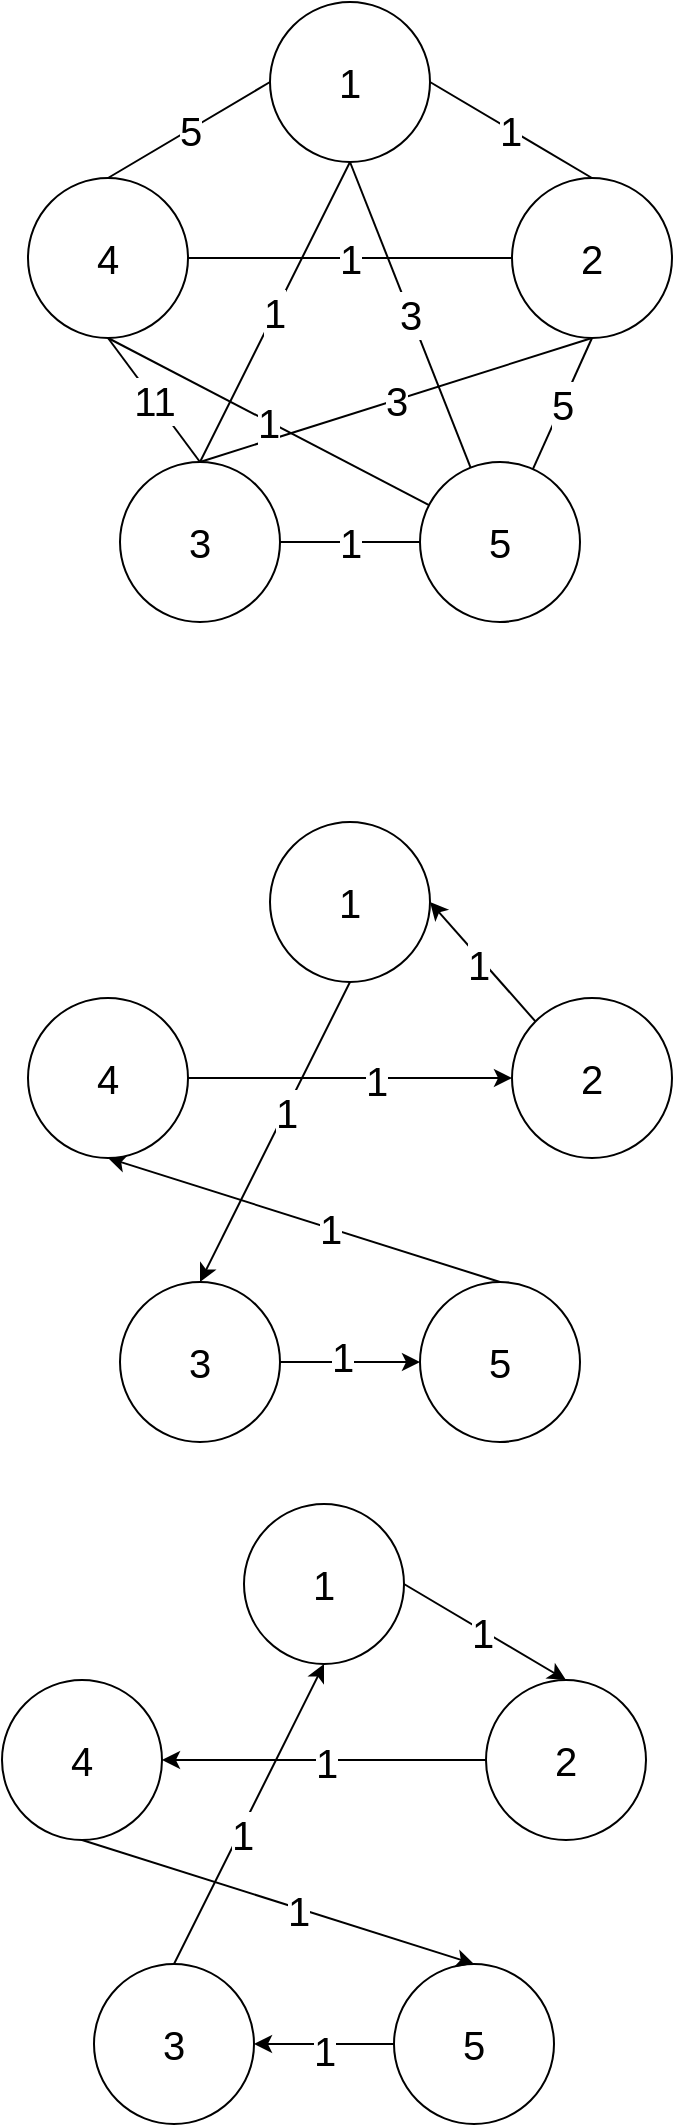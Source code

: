 <mxfile version="23.1.5" type="device">
  <diagram name="Страница — 1" id="-Ie1o2aMSCX20nGQ2dLx">
    <mxGraphModel dx="1295" dy="2519" grid="1" gridSize="10" guides="1" tooltips="1" connect="1" arrows="1" fold="1" page="1" pageScale="1" pageWidth="2000" pageHeight="2000" math="0" shadow="0">
      <root>
        <mxCell id="0" />
        <mxCell id="1" parent="0" />
        <mxCell id="VU2VCrYujd8OPfCtHwSb-7" style="edgeStyle=orthogonalEdgeStyle;rounded=0;orthogonalLoop=1;jettySize=auto;html=1;exitX=1;exitY=0.5;exitDx=0;exitDy=0;entryX=0.5;entryY=0;entryDx=0;entryDy=0;noEdgeStyle=1;fontSize=20;" edge="1" parent="1" source="VU2VCrYujd8OPfCtHwSb-1" target="VU2VCrYujd8OPfCtHwSb-2">
          <mxGeometry relative="1" as="geometry" />
        </mxCell>
        <mxCell id="VU2VCrYujd8OPfCtHwSb-12" value="1" style="edgeLabel;html=1;align=center;verticalAlign=middle;resizable=0;points=[];fontSize=20;" vertex="1" connectable="0" parent="VU2VCrYujd8OPfCtHwSb-7">
          <mxGeometry x="-0.035" y="-1" relative="1" as="geometry">
            <mxPoint as="offset" />
          </mxGeometry>
        </mxCell>
        <mxCell id="VU2VCrYujd8OPfCtHwSb-1" value="1" style="ellipse;whiteSpace=wrap;html=1;aspect=fixed;fontSize=20;" vertex="1" parent="1">
          <mxGeometry x="328" y="131" width="80" height="80" as="geometry" />
        </mxCell>
        <mxCell id="VU2VCrYujd8OPfCtHwSb-8" style="edgeStyle=orthogonalEdgeStyle;rounded=0;orthogonalLoop=1;jettySize=auto;html=1;exitX=0;exitY=0.5;exitDx=0;exitDy=0;entryX=1;entryY=0.5;entryDx=0;entryDy=0;noEdgeStyle=1;fontSize=20;" edge="1" parent="1" source="VU2VCrYujd8OPfCtHwSb-2" target="VU2VCrYujd8OPfCtHwSb-5">
          <mxGeometry relative="1" as="geometry" />
        </mxCell>
        <mxCell id="VU2VCrYujd8OPfCtHwSb-13" value="1" style="edgeLabel;html=1;align=center;verticalAlign=middle;resizable=0;points=[];fontSize=20;" vertex="1" connectable="0" parent="VU2VCrYujd8OPfCtHwSb-8">
          <mxGeometry x="-0.01" y="1" relative="1" as="geometry">
            <mxPoint as="offset" />
          </mxGeometry>
        </mxCell>
        <mxCell id="VU2VCrYujd8OPfCtHwSb-2" value="2" style="ellipse;whiteSpace=wrap;html=1;aspect=fixed;fontSize=20;" vertex="1" parent="1">
          <mxGeometry x="449" y="219" width="80" height="80" as="geometry" />
        </mxCell>
        <mxCell id="VU2VCrYujd8OPfCtHwSb-10" style="edgeStyle=orthogonalEdgeStyle;rounded=0;orthogonalLoop=1;jettySize=auto;html=1;exitX=0;exitY=0.5;exitDx=0;exitDy=0;entryX=1;entryY=0.5;entryDx=0;entryDy=0;noEdgeStyle=1;fontSize=20;" edge="1" parent="1" source="VU2VCrYujd8OPfCtHwSb-3" target="VU2VCrYujd8OPfCtHwSb-4">
          <mxGeometry relative="1" as="geometry" />
        </mxCell>
        <mxCell id="VU2VCrYujd8OPfCtHwSb-16" value="1" style="edgeLabel;html=1;align=center;verticalAlign=middle;resizable=0;points=[];fontSize=20;" vertex="1" connectable="0" parent="VU2VCrYujd8OPfCtHwSb-10">
          <mxGeometry x="-0.001" y="3" relative="1" as="geometry">
            <mxPoint as="offset" />
          </mxGeometry>
        </mxCell>
        <mxCell id="VU2VCrYujd8OPfCtHwSb-3" value="5" style="ellipse;whiteSpace=wrap;html=1;aspect=fixed;fontSize=20;" vertex="1" parent="1">
          <mxGeometry x="403" y="361" width="80" height="80" as="geometry" />
        </mxCell>
        <mxCell id="VU2VCrYujd8OPfCtHwSb-11" style="edgeStyle=orthogonalEdgeStyle;rounded=0;orthogonalLoop=1;jettySize=auto;html=1;entryX=0.5;entryY=1;entryDx=0;entryDy=0;noEdgeStyle=1;exitX=0.5;exitY=0;exitDx=0;exitDy=0;fontSize=20;" edge="1" parent="1" source="VU2VCrYujd8OPfCtHwSb-4" target="VU2VCrYujd8OPfCtHwSb-1">
          <mxGeometry relative="1" as="geometry">
            <mxPoint x="320" y="350" as="sourcePoint" />
          </mxGeometry>
        </mxCell>
        <mxCell id="VU2VCrYujd8OPfCtHwSb-17" value="1" style="edgeLabel;html=1;align=center;verticalAlign=middle;resizable=0;points=[];fontSize=20;" vertex="1" connectable="0" parent="VU2VCrYujd8OPfCtHwSb-11">
          <mxGeometry x="-0.116" y="-1" relative="1" as="geometry">
            <mxPoint as="offset" />
          </mxGeometry>
        </mxCell>
        <mxCell id="VU2VCrYujd8OPfCtHwSb-4" value="3" style="ellipse;whiteSpace=wrap;html=1;aspect=fixed;fontSize=20;" vertex="1" parent="1">
          <mxGeometry x="253" y="361" width="80" height="80" as="geometry" />
        </mxCell>
        <mxCell id="VU2VCrYujd8OPfCtHwSb-9" style="edgeStyle=orthogonalEdgeStyle;rounded=0;orthogonalLoop=1;jettySize=auto;html=1;exitX=0.5;exitY=1;exitDx=0;exitDy=0;entryX=0.5;entryY=0;entryDx=0;entryDy=0;noEdgeStyle=1;fontSize=20;" edge="1" parent="1" source="VU2VCrYujd8OPfCtHwSb-5" target="VU2VCrYujd8OPfCtHwSb-3">
          <mxGeometry relative="1" as="geometry" />
        </mxCell>
        <mxCell id="VU2VCrYujd8OPfCtHwSb-14" value="1" style="edgeLabel;html=1;align=center;verticalAlign=middle;resizable=0;points=[];fontSize=20;" vertex="1" connectable="0" parent="VU2VCrYujd8OPfCtHwSb-9">
          <mxGeometry x="0.104" y="-1" relative="1" as="geometry">
            <mxPoint as="offset" />
          </mxGeometry>
        </mxCell>
        <mxCell id="VU2VCrYujd8OPfCtHwSb-5" value="4" style="ellipse;whiteSpace=wrap;html=1;aspect=fixed;fontSize=20;" vertex="1" parent="1">
          <mxGeometry x="207" y="219" width="80" height="80" as="geometry" />
        </mxCell>
        <mxCell id="VU2VCrYujd8OPfCtHwSb-36" style="rounded=0;orthogonalLoop=1;jettySize=auto;html=1;exitX=0.5;exitY=1;exitDx=0;exitDy=0;entryX=0.5;entryY=0;entryDx=0;entryDy=0;fontSize=20;" edge="1" parent="1" source="VU2VCrYujd8OPfCtHwSb-20" target="VU2VCrYujd8OPfCtHwSb-29">
          <mxGeometry relative="1" as="geometry" />
        </mxCell>
        <mxCell id="VU2VCrYujd8OPfCtHwSb-41" value="1" style="edgeLabel;html=1;align=center;verticalAlign=middle;resizable=0;points=[];fontSize=20;" vertex="1" connectable="0" parent="VU2VCrYujd8OPfCtHwSb-36">
          <mxGeometry x="-0.135" relative="1" as="geometry">
            <mxPoint as="offset" />
          </mxGeometry>
        </mxCell>
        <mxCell id="VU2VCrYujd8OPfCtHwSb-20" value="1" style="ellipse;whiteSpace=wrap;html=1;aspect=fixed;fontSize=20;" vertex="1" parent="1">
          <mxGeometry x="341" y="-210" width="80" height="80" as="geometry" />
        </mxCell>
        <mxCell id="VU2VCrYujd8OPfCtHwSb-34" style="rounded=0;orthogonalLoop=1;jettySize=auto;html=1;exitX=0;exitY=0;exitDx=0;exitDy=0;entryX=1;entryY=0.5;entryDx=0;entryDy=0;fontSize=20;" edge="1" parent="1" source="VU2VCrYujd8OPfCtHwSb-23" target="VU2VCrYujd8OPfCtHwSb-20">
          <mxGeometry relative="1" as="geometry" />
        </mxCell>
        <mxCell id="VU2VCrYujd8OPfCtHwSb-40" value="1" style="edgeLabel;html=1;align=center;verticalAlign=middle;resizable=0;points=[];fontSize=20;" vertex="1" connectable="0" parent="VU2VCrYujd8OPfCtHwSb-34">
          <mxGeometry x="0.031" y="2" relative="1" as="geometry">
            <mxPoint as="offset" />
          </mxGeometry>
        </mxCell>
        <mxCell id="VU2VCrYujd8OPfCtHwSb-23" value="2" style="ellipse;whiteSpace=wrap;html=1;aspect=fixed;fontSize=20;" vertex="1" parent="1">
          <mxGeometry x="462" y="-122" width="80" height="80" as="geometry" />
        </mxCell>
        <mxCell id="VU2VCrYujd8OPfCtHwSb-38" style="rounded=0;orthogonalLoop=1;jettySize=auto;html=1;exitX=0.5;exitY=0;exitDx=0;exitDy=0;entryX=0.5;entryY=1;entryDx=0;entryDy=0;fontSize=20;" edge="1" parent="1" source="VU2VCrYujd8OPfCtHwSb-26" target="VU2VCrYujd8OPfCtHwSb-32">
          <mxGeometry relative="1" as="geometry" />
        </mxCell>
        <mxCell id="VU2VCrYujd8OPfCtHwSb-43" value="1" style="edgeLabel;html=1;align=center;verticalAlign=middle;resizable=0;points=[];fontSize=20;" vertex="1" connectable="0" parent="VU2VCrYujd8OPfCtHwSb-38">
          <mxGeometry x="-0.134" relative="1" as="geometry">
            <mxPoint as="offset" />
          </mxGeometry>
        </mxCell>
        <mxCell id="VU2VCrYujd8OPfCtHwSb-26" value="5" style="ellipse;whiteSpace=wrap;html=1;aspect=fixed;fontSize=20;" vertex="1" parent="1">
          <mxGeometry x="416" y="20" width="80" height="80" as="geometry" />
        </mxCell>
        <mxCell id="VU2VCrYujd8OPfCtHwSb-37" style="edgeStyle=orthogonalEdgeStyle;rounded=0;orthogonalLoop=1;jettySize=auto;html=1;exitX=1;exitY=0.5;exitDx=0;exitDy=0;entryX=0;entryY=0.5;entryDx=0;entryDy=0;fontSize=20;" edge="1" parent="1" source="VU2VCrYujd8OPfCtHwSb-29" target="VU2VCrYujd8OPfCtHwSb-26">
          <mxGeometry relative="1" as="geometry" />
        </mxCell>
        <mxCell id="VU2VCrYujd8OPfCtHwSb-42" value="1" style="edgeLabel;html=1;align=center;verticalAlign=middle;resizable=0;points=[];fontSize=20;" vertex="1" connectable="0" parent="VU2VCrYujd8OPfCtHwSb-37">
          <mxGeometry x="-0.135" y="3" relative="1" as="geometry">
            <mxPoint as="offset" />
          </mxGeometry>
        </mxCell>
        <mxCell id="VU2VCrYujd8OPfCtHwSb-29" value="3" style="ellipse;whiteSpace=wrap;html=1;aspect=fixed;fontSize=20;" vertex="1" parent="1">
          <mxGeometry x="266" y="20" width="80" height="80" as="geometry" />
        </mxCell>
        <mxCell id="VU2VCrYujd8OPfCtHwSb-33" style="edgeStyle=orthogonalEdgeStyle;rounded=0;orthogonalLoop=1;jettySize=auto;html=1;exitX=1;exitY=0.5;exitDx=0;exitDy=0;entryX=0;entryY=0.5;entryDx=0;entryDy=0;fontSize=20;" edge="1" parent="1" source="VU2VCrYujd8OPfCtHwSb-32" target="VU2VCrYujd8OPfCtHwSb-23">
          <mxGeometry relative="1" as="geometry" />
        </mxCell>
        <mxCell id="VU2VCrYujd8OPfCtHwSb-39" value="1" style="edgeLabel;html=1;align=center;verticalAlign=middle;resizable=0;points=[];fontSize=20;" vertex="1" connectable="0" parent="VU2VCrYujd8OPfCtHwSb-33">
          <mxGeometry x="0.153" y="-1" relative="1" as="geometry">
            <mxPoint as="offset" />
          </mxGeometry>
        </mxCell>
        <mxCell id="VU2VCrYujd8OPfCtHwSb-32" value="4" style="ellipse;whiteSpace=wrap;html=1;aspect=fixed;fontSize=20;" vertex="1" parent="1">
          <mxGeometry x="220" y="-122" width="80" height="80" as="geometry" />
        </mxCell>
        <mxCell id="VU2VCrYujd8OPfCtHwSb-84" value="1" style="edgeStyle=orthogonalEdgeStyle;rounded=0;orthogonalLoop=1;jettySize=auto;html=1;exitX=1;exitY=0.5;exitDx=0;exitDy=0;entryX=0.5;entryY=0;entryDx=0;entryDy=0;noEdgeStyle=1;endArrow=none;endFill=0;fontSize=20;" edge="1" parent="1" source="VU2VCrYujd8OPfCtHwSb-88" target="VU2VCrYujd8OPfCtHwSb-92">
          <mxGeometry relative="1" as="geometry" />
        </mxCell>
        <mxCell id="VU2VCrYujd8OPfCtHwSb-85" value="1" style="edgeStyle=orthogonalEdgeStyle;rounded=0;orthogonalLoop=1;jettySize=auto;html=1;exitX=0.5;exitY=1;exitDx=0;exitDy=0;entryX=0.5;entryY=0;entryDx=0;entryDy=0;noEdgeStyle=1;endArrow=none;endFill=0;fontSize=20;" edge="1" parent="1" source="VU2VCrYujd8OPfCtHwSb-88" target="VU2VCrYujd8OPfCtHwSb-96">
          <mxGeometry relative="1" as="geometry" />
        </mxCell>
        <mxCell id="VU2VCrYujd8OPfCtHwSb-86" value="5" style="edgeStyle=orthogonalEdgeStyle;rounded=0;orthogonalLoop=1;jettySize=auto;html=1;exitX=0;exitY=0.5;exitDx=0;exitDy=0;entryX=0.5;entryY=0;entryDx=0;entryDy=0;noEdgeStyle=1;endArrow=none;endFill=0;fontSize=20;" edge="1" parent="1" source="VU2VCrYujd8OPfCtHwSb-88" target="VU2VCrYujd8OPfCtHwSb-98">
          <mxGeometry relative="1" as="geometry" />
        </mxCell>
        <mxCell id="VU2VCrYujd8OPfCtHwSb-87" value="3" style="edgeStyle=orthogonalEdgeStyle;rounded=0;orthogonalLoop=1;jettySize=auto;html=1;exitX=0.5;exitY=1;exitDx=0;exitDy=0;noEdgeStyle=1;endArrow=none;endFill=0;fontSize=20;" edge="1" parent="1" source="VU2VCrYujd8OPfCtHwSb-88" target="VU2VCrYujd8OPfCtHwSb-93">
          <mxGeometry relative="1" as="geometry" />
        </mxCell>
        <mxCell id="VU2VCrYujd8OPfCtHwSb-88" value="1" style="ellipse;whiteSpace=wrap;html=1;aspect=fixed;fontSize=20;" vertex="1" parent="1">
          <mxGeometry x="341" y="-620" width="80" height="80" as="geometry" />
        </mxCell>
        <mxCell id="VU2VCrYujd8OPfCtHwSb-89" value="3" style="edgeStyle=orthogonalEdgeStyle;rounded=0;orthogonalLoop=1;jettySize=auto;html=1;exitX=0.5;exitY=1;exitDx=0;exitDy=0;entryX=0.5;entryY=0;entryDx=0;entryDy=0;noEdgeStyle=1;endArrow=none;endFill=0;fontSize=20;" edge="1" parent="1" source="VU2VCrYujd8OPfCtHwSb-92" target="VU2VCrYujd8OPfCtHwSb-96">
          <mxGeometry relative="1" as="geometry" />
        </mxCell>
        <mxCell id="VU2VCrYujd8OPfCtHwSb-90" value="1" style="edgeStyle=orthogonalEdgeStyle;rounded=0;orthogonalLoop=1;jettySize=auto;html=1;exitX=0;exitY=0.5;exitDx=0;exitDy=0;entryX=1;entryY=0.5;entryDx=0;entryDy=0;noEdgeStyle=1;endArrow=none;endFill=0;fontSize=20;" edge="1" parent="1" source="VU2VCrYujd8OPfCtHwSb-92" target="VU2VCrYujd8OPfCtHwSb-98">
          <mxGeometry relative="1" as="geometry" />
        </mxCell>
        <mxCell id="VU2VCrYujd8OPfCtHwSb-91" value="5" style="edgeStyle=orthogonalEdgeStyle;rounded=0;orthogonalLoop=1;jettySize=auto;html=1;exitX=0.5;exitY=1;exitDx=0;exitDy=0;noEdgeStyle=1;endArrow=none;endFill=0;fontSize=20;" edge="1" parent="1" source="VU2VCrYujd8OPfCtHwSb-92" target="VU2VCrYujd8OPfCtHwSb-93">
          <mxGeometry relative="1" as="geometry" />
        </mxCell>
        <mxCell id="VU2VCrYujd8OPfCtHwSb-92" value="2" style="ellipse;whiteSpace=wrap;html=1;aspect=fixed;fontSize=20;" vertex="1" parent="1">
          <mxGeometry x="462" y="-532" width="80" height="80" as="geometry" />
        </mxCell>
        <mxCell id="VU2VCrYujd8OPfCtHwSb-93" value="5" style="ellipse;whiteSpace=wrap;html=1;aspect=fixed;fontSize=20;" vertex="1" parent="1">
          <mxGeometry x="416" y="-390" width="80" height="80" as="geometry" />
        </mxCell>
        <mxCell id="VU2VCrYujd8OPfCtHwSb-94" value="11" style="edgeStyle=orthogonalEdgeStyle;rounded=0;orthogonalLoop=1;jettySize=auto;html=1;exitX=0.5;exitY=0;exitDx=0;exitDy=0;entryX=0.5;entryY=1;entryDx=0;entryDy=0;noEdgeStyle=1;endArrow=none;endFill=0;fontSize=20;" edge="1" parent="1" source="VU2VCrYujd8OPfCtHwSb-96" target="VU2VCrYujd8OPfCtHwSb-98">
          <mxGeometry relative="1" as="geometry" />
        </mxCell>
        <mxCell id="VU2VCrYujd8OPfCtHwSb-95" value="1" style="edgeStyle=orthogonalEdgeStyle;rounded=0;orthogonalLoop=1;jettySize=auto;html=1;exitX=1;exitY=0.5;exitDx=0;exitDy=0;entryX=0;entryY=0.5;entryDx=0;entryDy=0;noEdgeStyle=1;endArrow=none;endFill=0;fontSize=20;" edge="1" parent="1" source="VU2VCrYujd8OPfCtHwSb-96" target="VU2VCrYujd8OPfCtHwSb-93">
          <mxGeometry relative="1" as="geometry" />
        </mxCell>
        <mxCell id="VU2VCrYujd8OPfCtHwSb-96" value="3" style="ellipse;whiteSpace=wrap;html=1;aspect=fixed;fontSize=20;" vertex="1" parent="1">
          <mxGeometry x="266" y="-390" width="80" height="80" as="geometry" />
        </mxCell>
        <mxCell id="VU2VCrYujd8OPfCtHwSb-97" value="1" style="edgeStyle=orthogonalEdgeStyle;rounded=0;orthogonalLoop=1;jettySize=auto;html=1;exitX=0.5;exitY=1;exitDx=0;exitDy=0;noEdgeStyle=1;endArrow=none;endFill=0;fontSize=20;" edge="1" parent="1" source="VU2VCrYujd8OPfCtHwSb-98" target="VU2VCrYujd8OPfCtHwSb-93">
          <mxGeometry relative="1" as="geometry" />
        </mxCell>
        <mxCell id="VU2VCrYujd8OPfCtHwSb-98" value="4" style="ellipse;whiteSpace=wrap;html=1;aspect=fixed;fontSize=20;" vertex="1" parent="1">
          <mxGeometry x="220" y="-532" width="80" height="80" as="geometry" />
        </mxCell>
      </root>
    </mxGraphModel>
  </diagram>
</mxfile>
